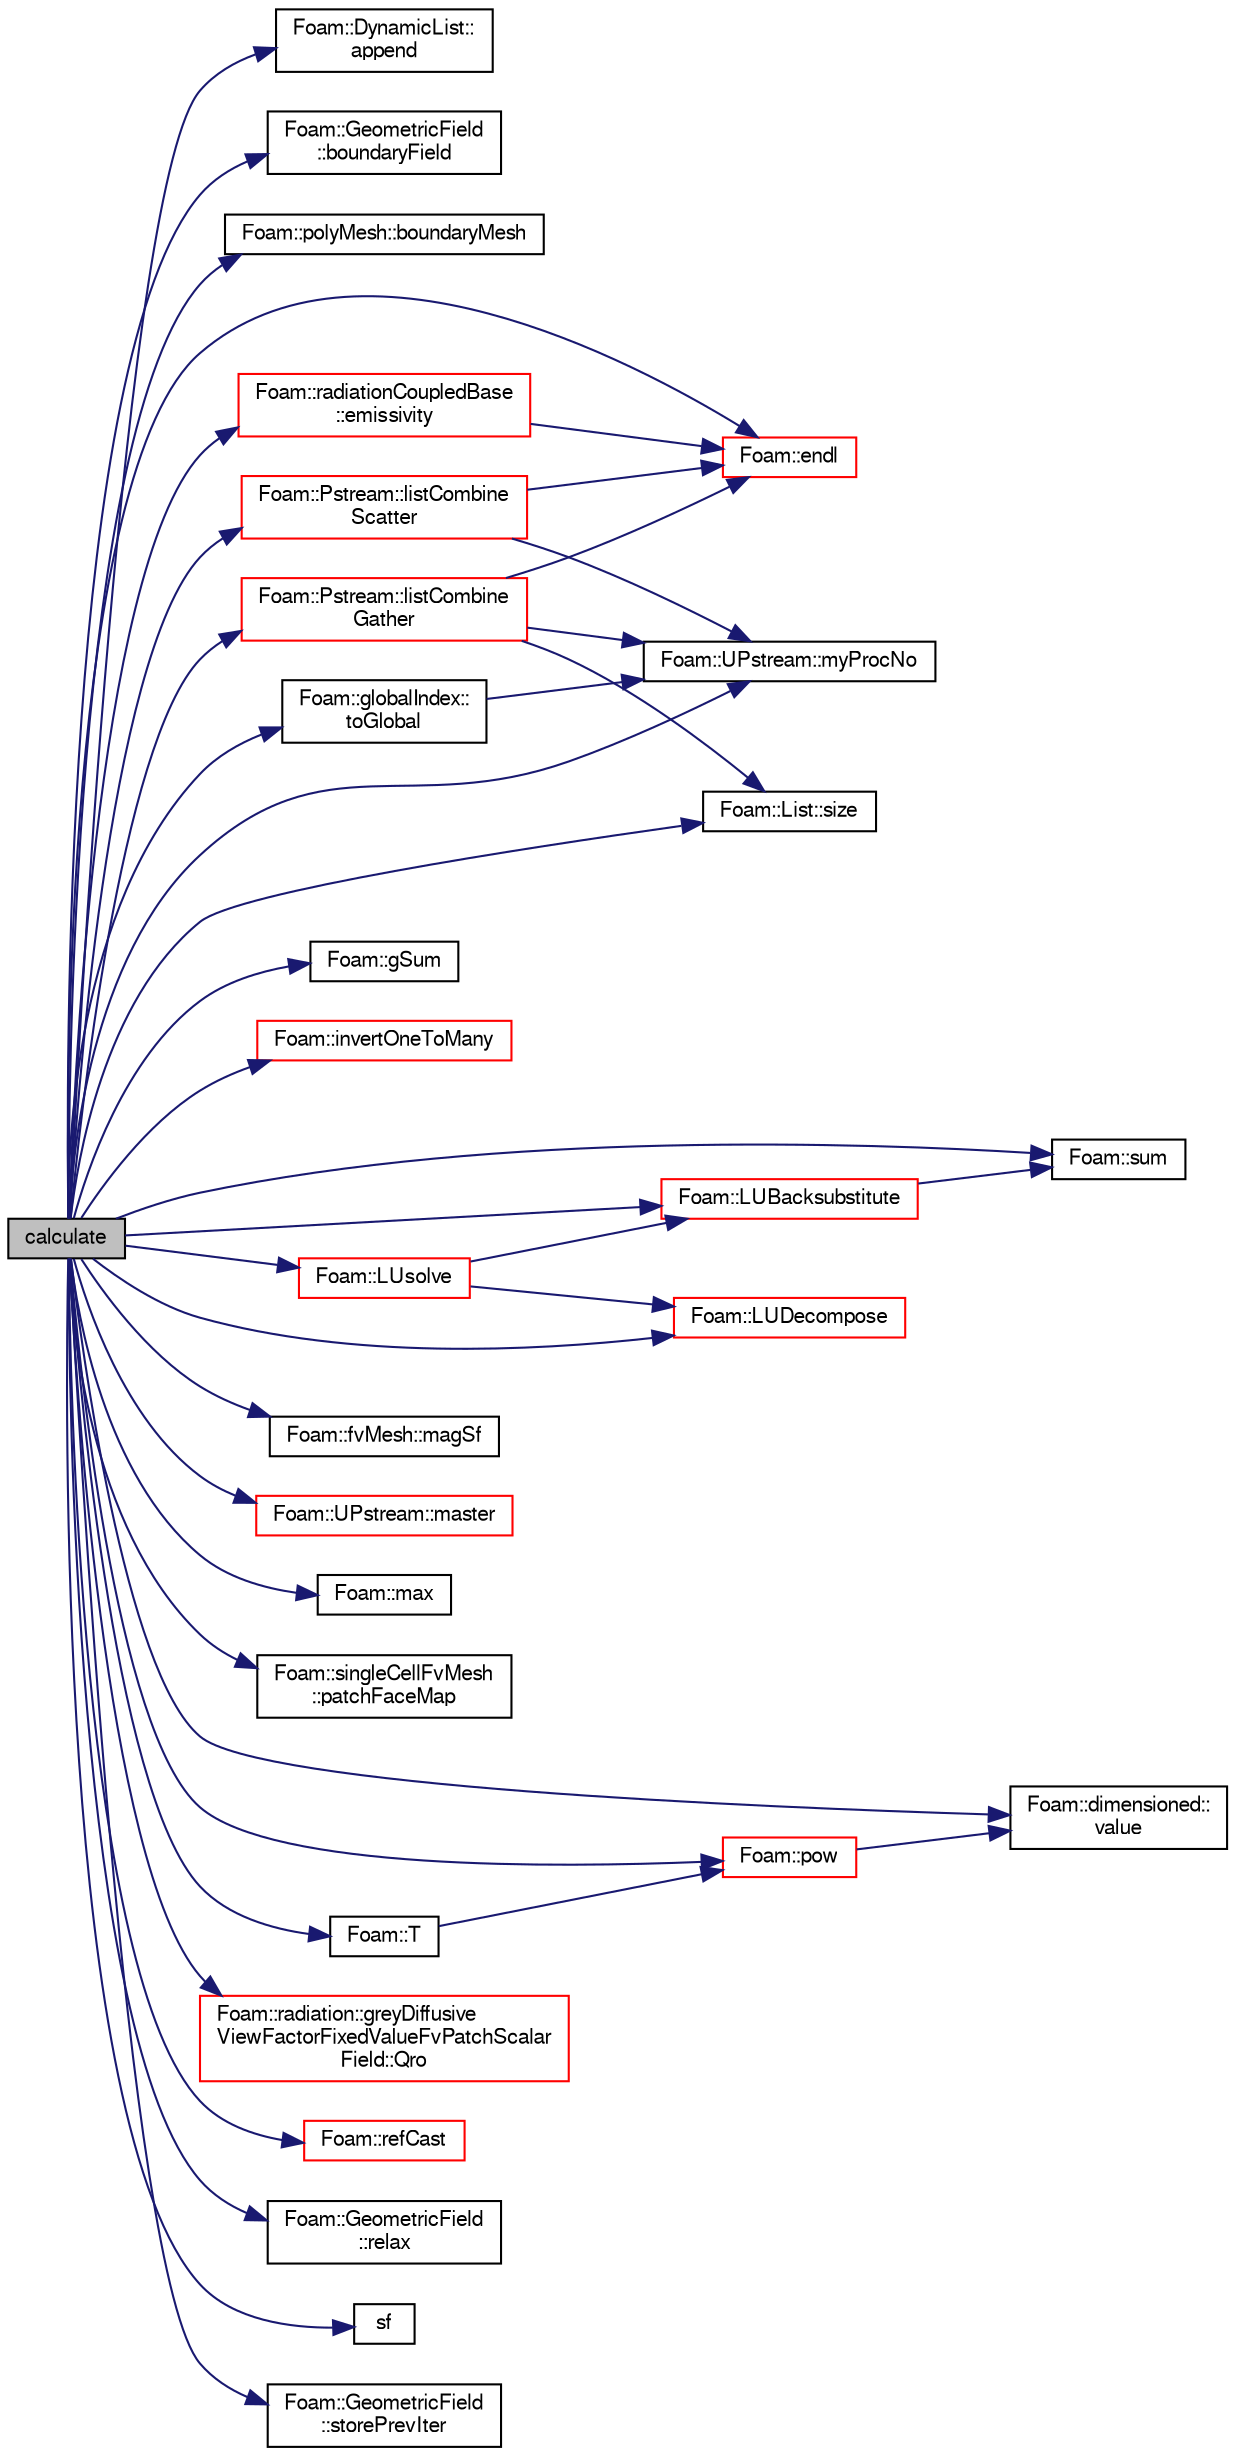 digraph "calculate"
{
  bgcolor="transparent";
  edge [fontname="FreeSans",fontsize="10",labelfontname="FreeSans",labelfontsize="10"];
  node [fontname="FreeSans",fontsize="10",shape=record];
  rankdir="LR";
  Node8 [label="calculate",height=0.2,width=0.4,color="black", fillcolor="grey75", style="filled", fontcolor="black"];
  Node8 -> Node9 [color="midnightblue",fontsize="10",style="solid",fontname="FreeSans"];
  Node9 [label="Foam::DynamicList::\lappend",height=0.2,width=0.4,color="black",URL="$a25890.html#a7b67b42af715604376ad63a681dee6d8",tooltip="Append an element at the end of the list. "];
  Node8 -> Node10 [color="midnightblue",fontsize="10",style="solid",fontname="FreeSans"];
  Node10 [label="Foam::GeometricField\l::boundaryField",height=0.2,width=0.4,color="black",URL="$a22434.html#a3c6c1a789b48ea0c5e8bff64f9c14f2d",tooltip="Return reference to GeometricBoundaryField. "];
  Node8 -> Node11 [color="midnightblue",fontsize="10",style="solid",fontname="FreeSans"];
  Node11 [label="Foam::polyMesh::boundaryMesh",height=0.2,width=0.4,color="black",URL="$a27410.html#a9f2b68c134340291eda6197f47f25484",tooltip="Return boundary mesh. "];
  Node8 -> Node12 [color="midnightblue",fontsize="10",style="solid",fontname="FreeSans"];
  Node12 [label="Foam::radiationCoupledBase\l::emissivity",height=0.2,width=0.4,color="red",URL="$a30006.html#a7db0692125f65db90f74422c70f29f3c",tooltip="Calculate corresponding emissivity field. "];
  Node12 -> Node22 [color="midnightblue",fontsize="10",style="solid",fontname="FreeSans"];
  Node22 [label="Foam::endl",height=0.2,width=0.4,color="red",URL="$a21124.html#a2db8fe02a0d3909e9351bb4275b23ce4",tooltip="Add newline and flush stream. "];
  Node8 -> Node22 [color="midnightblue",fontsize="10",style="solid",fontname="FreeSans"];
  Node8 -> Node349 [color="midnightblue",fontsize="10",style="solid",fontname="FreeSans"];
  Node349 [label="Foam::gSum",height=0.2,width=0.4,color="black",URL="$a21124.html#a11b1ebb4c53ad062332767d75ca96328"];
  Node8 -> Node384 [color="midnightblue",fontsize="10",style="solid",fontname="FreeSans"];
  Node384 [label="Foam::invertOneToMany",height=0.2,width=0.4,color="red",URL="$a21124.html#a5da5e7d950073675f3b3d26323a640db",tooltip="Invert one-to-many map. Unmapped elements will be size 0. "];
  Node8 -> Node470 [color="midnightblue",fontsize="10",style="solid",fontname="FreeSans"];
  Node470 [label="Foam::Pstream::listCombine\lGather",height=0.2,width=0.4,color="red",URL="$a26250.html#a8c0e5044dc4a942cf62b06797c3a743f"];
  Node470 -> Node22 [color="midnightblue",fontsize="10",style="solid",fontname="FreeSans"];
  Node470 -> Node290 [color="midnightblue",fontsize="10",style="solid",fontname="FreeSans"];
  Node290 [label="Foam::UPstream::myProcNo",height=0.2,width=0.4,color="black",URL="$a26270.html#afc74d89573de32a3032c916f8cdd1733",tooltip="Number of this process (starting from masterNo() = 0) "];
  Node470 -> Node119 [color="midnightblue",fontsize="10",style="solid",fontname="FreeSans"];
  Node119 [label="Foam::List::size",height=0.2,width=0.4,color="black",URL="$a25694.html#a8a5f6fa29bd4b500caf186f60245b384",tooltip="Override size to be inconsistent with allocated storage. "];
  Node8 -> Node471 [color="midnightblue",fontsize="10",style="solid",fontname="FreeSans"];
  Node471 [label="Foam::Pstream::listCombine\lScatter",height=0.2,width=0.4,color="red",URL="$a26250.html#adfd4915b68ab7181dccb847976286e56",tooltip="Scatter data. Reverse of combineGather. "];
  Node471 -> Node22 [color="midnightblue",fontsize="10",style="solid",fontname="FreeSans"];
  Node471 -> Node290 [color="midnightblue",fontsize="10",style="solid",fontname="FreeSans"];
  Node8 -> Node472 [color="midnightblue",fontsize="10",style="solid",fontname="FreeSans"];
  Node472 [label="Foam::LUBacksubstitute",height=0.2,width=0.4,color="red",URL="$a21124.html#a3a4fbcdd330a7cdba4ce12676ad9cb3e",tooltip="LU back-substitution with given source, returning the solution. "];
  Node472 -> Node474 [color="midnightblue",fontsize="10",style="solid",fontname="FreeSans"];
  Node474 [label="Foam::sum",height=0.2,width=0.4,color="black",URL="$a21124.html#a3d8733143aad0e03b300186ab4bef137"];
  Node8 -> Node475 [color="midnightblue",fontsize="10",style="solid",fontname="FreeSans"];
  Node475 [label="Foam::LUDecompose",height=0.2,width=0.4,color="red",URL="$a21124.html#a4c90a8a26de44c9bed71aef2138ce997",tooltip="LU decompose the matrix with pivoting. "];
  Node8 -> Node477 [color="midnightblue",fontsize="10",style="solid",fontname="FreeSans"];
  Node477 [label="Foam::LUsolve",height=0.2,width=0.4,color="red",URL="$a21124.html#ad36ff051a76f2291e79751842332871c",tooltip="Solve the matrix using LU decomposition with pivoting. "];
  Node477 -> Node472 [color="midnightblue",fontsize="10",style="solid",fontname="FreeSans"];
  Node477 -> Node475 [color="midnightblue",fontsize="10",style="solid",fontname="FreeSans"];
  Node8 -> Node107 [color="midnightblue",fontsize="10",style="solid",fontname="FreeSans"];
  Node107 [label="Foam::fvMesh::magSf",height=0.2,width=0.4,color="black",URL="$a22766.html#ae208119f0287991ffba40fb6fecbb365",tooltip="Return cell face area magnitudes. "];
  Node8 -> Node287 [color="midnightblue",fontsize="10",style="solid",fontname="FreeSans"];
  Node287 [label="Foam::UPstream::master",height=0.2,width=0.4,color="red",URL="$a26270.html#a36af549940a0aae3733774649594489f",tooltip="Am I the master process. "];
  Node8 -> Node170 [color="midnightblue",fontsize="10",style="solid",fontname="FreeSans"];
  Node170 [label="Foam::max",height=0.2,width=0.4,color="black",URL="$a21124.html#ac993e906cf2774ae77e666bc24e81733"];
  Node8 -> Node290 [color="midnightblue",fontsize="10",style="solid",fontname="FreeSans"];
  Node8 -> Node478 [color="midnightblue",fontsize="10",style="solid",fontname="FreeSans"];
  Node478 [label="Foam::singleCellFvMesh\l::patchFaceMap",height=0.2,width=0.4,color="black",URL="$a22874.html#a4e41d805729c72c91fae80ccc773aa69",tooltip="From patchFace on this back to original mesh or agglomeration. "];
  Node8 -> Node297 [color="midnightblue",fontsize="10",style="solid",fontname="FreeSans"];
  Node297 [label="Foam::pow",height=0.2,width=0.4,color="red",URL="$a21124.html#a7500c8e9d27a442adc75e287de074c7c"];
  Node297 -> Node270 [color="midnightblue",fontsize="10",style="solid",fontname="FreeSans"];
  Node270 [label="Foam::dimensioned::\lvalue",height=0.2,width=0.4,color="black",URL="$a26366.html#a7948200a26c85fc3a83ffa510a91d668",tooltip="Return const reference to value. "];
  Node8 -> Node479 [color="midnightblue",fontsize="10",style="solid",fontname="FreeSans"];
  Node479 [label="Foam::radiation::greyDiffusive\lViewFactorFixedValueFvPatchScalar\lField::Qro",height=0.2,width=0.4,color="red",URL="$a29994.html#a21ea491a7586ab49ed1d6a4a860b98cd",tooltip="Return external radiative heat flux. "];
  Node8 -> Node488 [color="midnightblue",fontsize="10",style="solid",fontname="FreeSans"];
  Node488 [label="Foam::refCast",height=0.2,width=0.4,color="red",URL="$a21124.html#a28f53307dad4466f23067e79a948e2a1",tooltip="Reference type cast template function. "];
  Node8 -> Node489 [color="midnightblue",fontsize="10",style="solid",fontname="FreeSans"];
  Node489 [label="Foam::GeometricField\l::relax",height=0.2,width=0.4,color="black",URL="$a22434.html#a06343b944c91a56352ebf646011c212e",tooltip="Relax field (for steady-state solution). "];
  Node8 -> Node490 [color="midnightblue",fontsize="10",style="solid",fontname="FreeSans"];
  Node490 [label="sf",height=0.2,width=0.4,color="black",URL="$a19016.html#ab318caaec810447a252e6134c88a7a77"];
  Node8 -> Node119 [color="midnightblue",fontsize="10",style="solid",fontname="FreeSans"];
  Node8 -> Node491 [color="midnightblue",fontsize="10",style="solid",fontname="FreeSans"];
  Node491 [label="Foam::GeometricField\l::storePrevIter",height=0.2,width=0.4,color="black",URL="$a22434.html#ac10fc334af518505a85e50856fc56f84",tooltip="Store the field as the previous iteration value. "];
  Node8 -> Node474 [color="midnightblue",fontsize="10",style="solid",fontname="FreeSans"];
  Node8 -> Node296 [color="midnightblue",fontsize="10",style="solid",fontname="FreeSans"];
  Node296 [label="Foam::T",height=0.2,width=0.4,color="black",URL="$a21124.html#ae57fda0abb14bb0944947c463c6e09d4"];
  Node296 -> Node297 [color="midnightblue",fontsize="10",style="solid",fontname="FreeSans"];
  Node8 -> Node492 [color="midnightblue",fontsize="10",style="solid",fontname="FreeSans"];
  Node492 [label="Foam::globalIndex::\ltoGlobal",height=0.2,width=0.4,color="black",URL="$a27330.html#a6e3eb58016c27d6ea3dddea039e43ed5",tooltip="From local to global. "];
  Node492 -> Node290 [color="midnightblue",fontsize="10",style="solid",fontname="FreeSans"];
  Node8 -> Node270 [color="midnightblue",fontsize="10",style="solid",fontname="FreeSans"];
}

